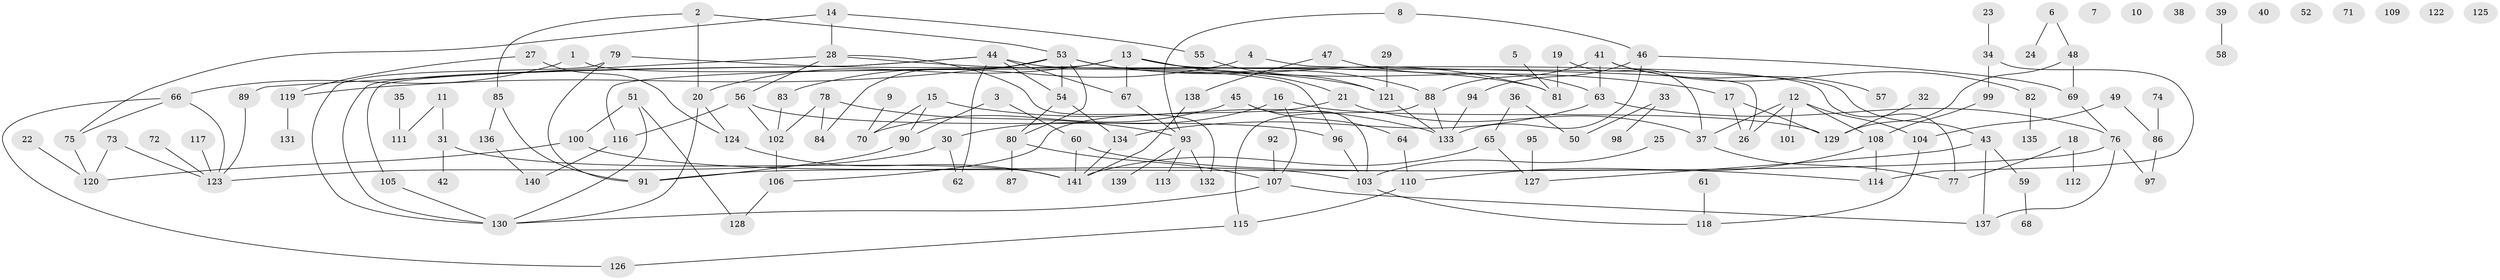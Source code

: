 // Generated by graph-tools (version 1.1) at 2025/49/03/09/25 03:49:08]
// undirected, 141 vertices, 179 edges
graph export_dot {
graph [start="1"]
  node [color=gray90,style=filled];
  1;
  2;
  3;
  4;
  5;
  6;
  7;
  8;
  9;
  10;
  11;
  12;
  13;
  14;
  15;
  16;
  17;
  18;
  19;
  20;
  21;
  22;
  23;
  24;
  25;
  26;
  27;
  28;
  29;
  30;
  31;
  32;
  33;
  34;
  35;
  36;
  37;
  38;
  39;
  40;
  41;
  42;
  43;
  44;
  45;
  46;
  47;
  48;
  49;
  50;
  51;
  52;
  53;
  54;
  55;
  56;
  57;
  58;
  59;
  60;
  61;
  62;
  63;
  64;
  65;
  66;
  67;
  68;
  69;
  70;
  71;
  72;
  73;
  74;
  75;
  76;
  77;
  78;
  79;
  80;
  81;
  82;
  83;
  84;
  85;
  86;
  87;
  88;
  89;
  90;
  91;
  92;
  93;
  94;
  95;
  96;
  97;
  98;
  99;
  100;
  101;
  102;
  103;
  104;
  105;
  106;
  107;
  108;
  109;
  110;
  111;
  112;
  113;
  114;
  115;
  116;
  117;
  118;
  119;
  120;
  121;
  122;
  123;
  124;
  125;
  126;
  127;
  128;
  129;
  130;
  131;
  132;
  133;
  134;
  135;
  136;
  137;
  138;
  139;
  140;
  141;
  1 -- 66;
  1 -- 96;
  2 -- 20;
  2 -- 53;
  2 -- 85;
  3 -- 60;
  3 -- 90;
  4 -- 26;
  4 -- 83;
  5 -- 81;
  6 -- 24;
  6 -- 48;
  8 -- 46;
  8 -- 93;
  9 -- 70;
  11 -- 31;
  11 -- 111;
  12 -- 26;
  12 -- 37;
  12 -- 101;
  12 -- 104;
  12 -- 108;
  13 -- 17;
  13 -- 20;
  13 -- 21;
  13 -- 43;
  13 -- 67;
  13 -- 116;
  14 -- 28;
  14 -- 55;
  14 -- 75;
  15 -- 70;
  15 -- 90;
  15 -- 133;
  16 -- 30;
  16 -- 107;
  16 -- 129;
  17 -- 26;
  17 -- 129;
  18 -- 77;
  18 -- 112;
  19 -- 37;
  19 -- 81;
  20 -- 124;
  20 -- 130;
  21 -- 37;
  21 -- 106;
  22 -- 120;
  23 -- 34;
  25 -- 103;
  27 -- 119;
  27 -- 124;
  28 -- 56;
  28 -- 81;
  28 -- 89;
  28 -- 132;
  29 -- 121;
  30 -- 62;
  30 -- 123;
  31 -- 42;
  31 -- 141;
  32 -- 129;
  33 -- 50;
  33 -- 98;
  34 -- 99;
  34 -- 114;
  35 -- 111;
  36 -- 50;
  36 -- 65;
  37 -- 77;
  39 -- 58;
  41 -- 57;
  41 -- 63;
  41 -- 82;
  41 -- 88;
  43 -- 59;
  43 -- 127;
  43 -- 137;
  44 -- 54;
  44 -- 62;
  44 -- 67;
  44 -- 77;
  44 -- 105;
  44 -- 130;
  45 -- 64;
  45 -- 70;
  45 -- 103;
  46 -- 69;
  46 -- 94;
  46 -- 133;
  47 -- 63;
  47 -- 138;
  48 -- 69;
  48 -- 129;
  49 -- 86;
  49 -- 104;
  51 -- 100;
  51 -- 128;
  51 -- 130;
  53 -- 54;
  53 -- 80;
  53 -- 81;
  53 -- 84;
  53 -- 88;
  53 -- 119;
  54 -- 80;
  54 -- 134;
  55 -- 121;
  56 -- 96;
  56 -- 102;
  56 -- 116;
  59 -- 68;
  60 -- 114;
  60 -- 141;
  61 -- 118;
  63 -- 76;
  63 -- 134;
  64 -- 110;
  65 -- 127;
  65 -- 141;
  66 -- 75;
  66 -- 123;
  66 -- 126;
  67 -- 93;
  69 -- 76;
  72 -- 123;
  73 -- 120;
  73 -- 123;
  74 -- 86;
  75 -- 120;
  76 -- 91;
  76 -- 97;
  76 -- 137;
  78 -- 84;
  78 -- 93;
  78 -- 102;
  79 -- 91;
  79 -- 121;
  79 -- 130;
  80 -- 87;
  80 -- 107;
  82 -- 135;
  83 -- 102;
  85 -- 91;
  85 -- 136;
  86 -- 97;
  88 -- 115;
  88 -- 133;
  89 -- 123;
  90 -- 91;
  92 -- 107;
  93 -- 113;
  93 -- 132;
  93 -- 139;
  94 -- 133;
  95 -- 127;
  96 -- 103;
  99 -- 108;
  100 -- 103;
  100 -- 120;
  102 -- 106;
  103 -- 118;
  104 -- 118;
  105 -- 130;
  106 -- 128;
  107 -- 130;
  107 -- 137;
  108 -- 110;
  108 -- 114;
  110 -- 115;
  115 -- 126;
  116 -- 140;
  117 -- 123;
  119 -- 131;
  121 -- 133;
  124 -- 141;
  134 -- 141;
  136 -- 140;
  138 -- 141;
}
